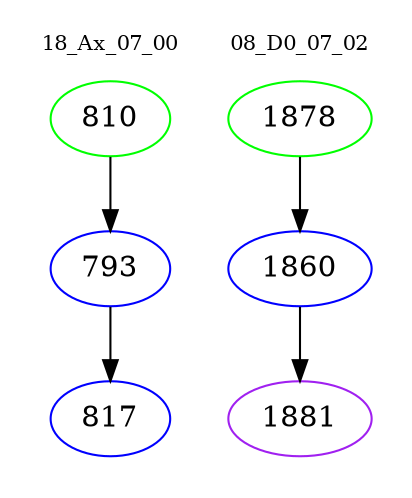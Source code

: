 digraph{
subgraph cluster_0 {
color = white
label = "18_Ax_07_00";
fontsize=10;
T0_810 [label="810", color="green"]
T0_810 -> T0_793 [color="black"]
T0_793 [label="793", color="blue"]
T0_793 -> T0_817 [color="black"]
T0_817 [label="817", color="blue"]
}
subgraph cluster_1 {
color = white
label = "08_D0_07_02";
fontsize=10;
T1_1878 [label="1878", color="green"]
T1_1878 -> T1_1860 [color="black"]
T1_1860 [label="1860", color="blue"]
T1_1860 -> T1_1881 [color="black"]
T1_1881 [label="1881", color="purple"]
}
}
